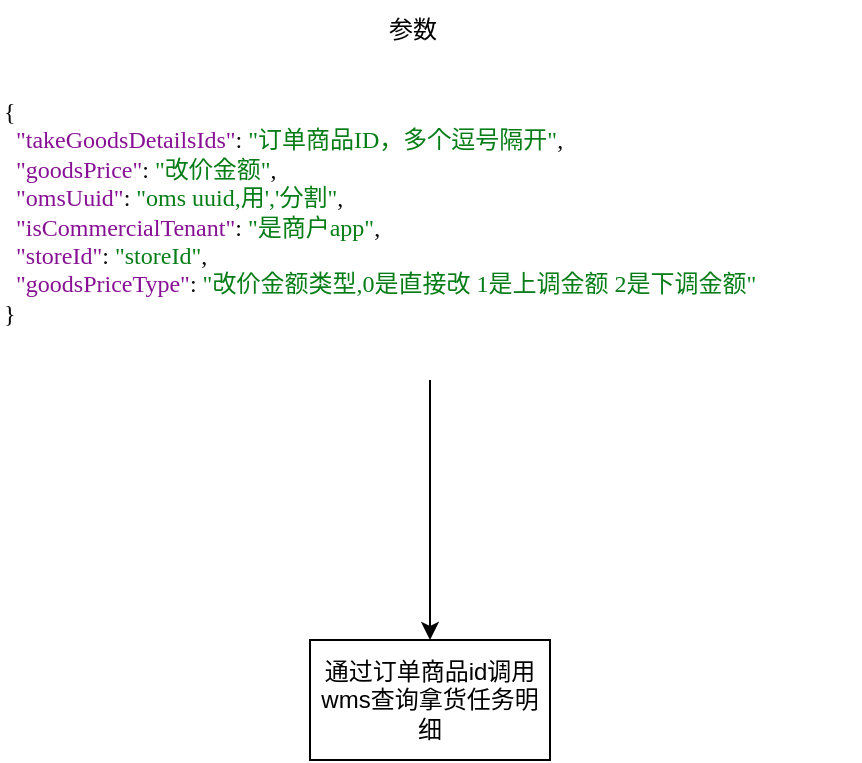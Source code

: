 <mxfile version="22.0.5" type="github">
  <diagram name="第 1 页" id="RoyavSxoEmC1K4mCKGkM">
    <mxGraphModel dx="1050" dy="542" grid="1" gridSize="10" guides="1" tooltips="1" connect="1" arrows="1" fold="1" page="1" pageScale="1" pageWidth="827" pageHeight="1169" math="0" shadow="0">
      <root>
        <mxCell id="0" />
        <mxCell id="1" parent="0" />
        <mxCell id="z1Xo_73ZO5LLBM_MsGn0-4" value="" style="edgeStyle=orthogonalEdgeStyle;rounded=0;orthogonalLoop=1;jettySize=auto;html=1;" edge="1" parent="1" source="z1Xo_73ZO5LLBM_MsGn0-1" target="z1Xo_73ZO5LLBM_MsGn0-3">
          <mxGeometry relative="1" as="geometry" />
        </mxCell>
        <mxCell id="z1Xo_73ZO5LLBM_MsGn0-1" value="&lt;pre style=&quot;background-color:#ffffff;color:#080808;font-family:&#39;Microsoft YaHei UI&#39;;font-size:9.0pt;&quot;&gt;{&lt;br&gt;  &lt;span style=&quot;color:#871094;&quot;&gt;&quot;takeGoodsDetailsIds&quot;&lt;/span&gt;: &lt;span style=&quot;color:#067d17;&quot;&gt;&quot;订单商品ID，多个逗号隔开&quot;&lt;/span&gt;,&lt;br&gt;  &lt;span style=&quot;color:#871094;&quot;&gt;&quot;goodsPrice&quot;&lt;/span&gt;: &lt;span style=&quot;color:#067d17;&quot;&gt;&quot;改价金额&quot;&lt;/span&gt;,&lt;br&gt;  &lt;span style=&quot;color:#871094;&quot;&gt;&quot;omsUuid&quot;&lt;/span&gt;: &lt;span style=&quot;color:#067d17;&quot;&gt;&quot;oms uuid,用&#39;,&#39;分割&quot;&lt;/span&gt;,&lt;br&gt;  &lt;span style=&quot;color:#871094;&quot;&gt;&quot;isCommercialTenant&quot;&lt;/span&gt;: &lt;span style=&quot;color:#067d17;&quot;&gt;&quot;是商户app&quot;&lt;/span&gt;,&lt;br&gt;  &lt;span style=&quot;color:#871094;&quot;&gt;&quot;storeId&quot;&lt;/span&gt;: &lt;span style=&quot;color:#067d17;&quot;&gt;&quot;storeId&quot;&lt;/span&gt;,&lt;br&gt;  &lt;span style=&quot;color:#871094;&quot;&gt;&quot;goodsPriceType&quot;&lt;/span&gt;: &lt;span style=&quot;color:#067d17;&quot;&gt;&quot;改价金额类型,0是直接改 1是上调金额 2是下调金额&quot;&lt;br&gt;&lt;/span&gt;}&lt;/pre&gt;" style="text;whiteSpace=wrap;html=1;" vertex="1" parent="1">
          <mxGeometry x="199" y="50" width="430" height="160" as="geometry" />
        </mxCell>
        <mxCell id="z1Xo_73ZO5LLBM_MsGn0-2" value="参数" style="text;html=1;align=center;verticalAlign=middle;resizable=0;points=[];autosize=1;strokeColor=none;fillColor=none;" vertex="1" parent="1">
          <mxGeometry x="380" y="20" width="50" height="30" as="geometry" />
        </mxCell>
        <mxCell id="z1Xo_73ZO5LLBM_MsGn0-3" value="通过订单商品id调用wms查询拿货任务明细" style="whiteSpace=wrap;html=1;" vertex="1" parent="1">
          <mxGeometry x="354" y="340" width="120" height="60" as="geometry" />
        </mxCell>
      </root>
    </mxGraphModel>
  </diagram>
</mxfile>
